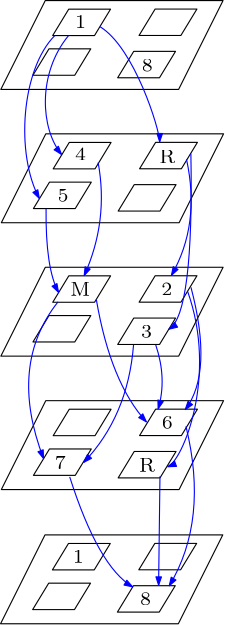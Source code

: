 <?xml version="1.0"?>
<!DOCTYPE ipe SYSTEM "ipe.dtd">
<ipe version="70218" creator="Ipe 7.2.28">
<info created="D:20241201175642" modified="D:20241201200253"/>
<ipestyle name="basic">
<symbol name="arrow/arc(spx)">
<path stroke="sym-stroke" fill="sym-stroke" pen="sym-pen">
0 0 m
-1 0.333 l
-1 -0.333 l
h
</path>
</symbol>
<symbol name="arrow/farc(spx)">
<path stroke="sym-stroke" fill="white" pen="sym-pen">
0 0 m
-1 0.333 l
-1 -0.333 l
h
</path>
</symbol>
<symbol name="arrow/ptarc(spx)">
<path stroke="sym-stroke" fill="sym-stroke" pen="sym-pen">
0 0 m
-1 0.333 l
-0.8 0 l
-1 -0.333 l
h
</path>
</symbol>
<symbol name="arrow/fptarc(spx)">
<path stroke="sym-stroke" fill="white" pen="sym-pen">
0 0 m
-1 0.333 l
-0.8 0 l
-1 -0.333 l
h
</path>
</symbol>
<symbol name="mark/circle(sx)" transformations="translations">
<path fill="sym-stroke">
0.6 0 0 0.6 0 0 e
0.4 0 0 0.4 0 0 e
</path>
</symbol>
<symbol name="mark/disk(sx)" transformations="translations">
<path fill="sym-stroke">
0.6 0 0 0.6 0 0 e
</path>
</symbol>
<symbol name="mark/fdisk(sfx)" transformations="translations">
<group>
<path fill="sym-fill">
0.5 0 0 0.5 0 0 e
</path>
<path fill="sym-stroke" fillrule="eofill">
0.6 0 0 0.6 0 0 e
0.4 0 0 0.4 0 0 e
</path>
</group>
</symbol>
<symbol name="mark/box(sx)" transformations="translations">
<path fill="sym-stroke" fillrule="eofill">
-0.6 -0.6 m
0.6 -0.6 l
0.6 0.6 l
-0.6 0.6 l
h
-0.4 -0.4 m
0.4 -0.4 l
0.4 0.4 l
-0.4 0.4 l
h
</path>
</symbol>
<symbol name="mark/square(sx)" transformations="translations">
<path fill="sym-stroke">
-0.6 -0.6 m
0.6 -0.6 l
0.6 0.6 l
-0.6 0.6 l
h
</path>
</symbol>
<symbol name="mark/fsquare(sfx)" transformations="translations">
<group>
<path fill="sym-fill">
-0.5 -0.5 m
0.5 -0.5 l
0.5 0.5 l
-0.5 0.5 l
h
</path>
<path fill="sym-stroke" fillrule="eofill">
-0.6 -0.6 m
0.6 -0.6 l
0.6 0.6 l
-0.6 0.6 l
h
-0.4 -0.4 m
0.4 -0.4 l
0.4 0.4 l
-0.4 0.4 l
h
</path>
</group>
</symbol>
<symbol name="mark/cross(sx)" transformations="translations">
<group>
<path fill="sym-stroke">
-0.43 -0.57 m
0.57 0.43 l
0.43 0.57 l
-0.57 -0.43 l
h
</path>
<path fill="sym-stroke">
-0.43 0.57 m
0.57 -0.43 l
0.43 -0.57 l
-0.57 0.43 l
h
</path>
</group>
</symbol>
<symbol name="arrow/fnormal(spx)">
<path stroke="sym-stroke" fill="white" pen="sym-pen">
0 0 m
-1 0.333 l
-1 -0.333 l
h
</path>
</symbol>
<symbol name="arrow/pointed(spx)">
<path stroke="sym-stroke" fill="sym-stroke" pen="sym-pen">
0 0 m
-1 0.333 l
-0.8 0 l
-1 -0.333 l
h
</path>
</symbol>
<symbol name="arrow/fpointed(spx)">
<path stroke="sym-stroke" fill="white" pen="sym-pen">
0 0 m
-1 0.333 l
-0.8 0 l
-1 -0.333 l
h
</path>
</symbol>
<symbol name="arrow/linear(spx)">
<path stroke="sym-stroke" pen="sym-pen">
-1 0.333 m
0 0 l
-1 -0.333 l
</path>
</symbol>
<symbol name="arrow/fdouble(spx)">
<path stroke="sym-stroke" fill="white" pen="sym-pen">
0 0 m
-1 0.333 l
-1 -0.333 l
h
-1 0 m
-2 0.333 l
-2 -0.333 l
h
</path>
</symbol>
<symbol name="arrow/double(spx)">
<path stroke="sym-stroke" fill="sym-stroke" pen="sym-pen">
0 0 m
-1 0.333 l
-1 -0.333 l
h
-1 0 m
-2 0.333 l
-2 -0.333 l
h
</path>
</symbol>
<symbol name="arrow/mid-normal(spx)">
<path stroke="sym-stroke" fill="sym-stroke" pen="sym-pen">
0.5 0 m
-0.5 0.333 l
-0.5 -0.333 l
h
</path>
</symbol>
<symbol name="arrow/mid-fnormal(spx)">
<path stroke="sym-stroke" fill="white" pen="sym-pen">
0.5 0 m
-0.5 0.333 l
-0.5 -0.333 l
h
</path>
</symbol>
<symbol name="arrow/mid-pointed(spx)">
<path stroke="sym-stroke" fill="sym-stroke" pen="sym-pen">
0.5 0 m
-0.5 0.333 l
-0.3 0 l
-0.5 -0.333 l
h
</path>
</symbol>
<symbol name="arrow/mid-fpointed(spx)">
<path stroke="sym-stroke" fill="white" pen="sym-pen">
0.5 0 m
-0.5 0.333 l
-0.3 0 l
-0.5 -0.333 l
h
</path>
</symbol>
<symbol name="arrow/mid-double(spx)">
<path stroke="sym-stroke" fill="sym-stroke" pen="sym-pen">
1 0 m
0 0.333 l
0 -0.333 l
h
0 0 m
-1 0.333 l
-1 -0.333 l
h
</path>
</symbol>
<symbol name="arrow/mid-fdouble(spx)">
<path stroke="sym-stroke" fill="white" pen="sym-pen">
1 0 m
0 0.333 l
0 -0.333 l
h
0 0 m
-1 0.333 l
-1 -0.333 l
h
</path>
</symbol>
<anglesize name="22.5 deg" value="22.5"/>
<anglesize name="30 deg" value="30"/>
<anglesize name="45 deg" value="45"/>
<anglesize name="60 deg" value="60"/>
<anglesize name="90 deg" value="90"/>
<arrowsize name="large" value="10"/>
<arrowsize name="small" value="5"/>
<arrowsize name="tiny" value="3"/>
<color name="blue" value="0 0 1"/>
<color name="brown" value="0.647 0.165 0.165"/>
<color name="darkblue" value="0 0 0.545"/>
<color name="darkcyan" value="0 0.545 0.545"/>
<color name="darkgray" value="0.663"/>
<color name="darkgreen" value="0 0.392 0"/>
<color name="darkmagenta" value="0.545 0 0.545"/>
<color name="darkorange" value="1 0.549 0"/>
<color name="darkred" value="0.545 0 0"/>
<color name="gold" value="1 0.843 0"/>
<color name="gray" value="0.745"/>
<color name="green" value="0 1 0"/>
<color name="lightblue" value="0.678 0.847 0.902"/>
<color name="lightcyan" value="0.878 1 1"/>
<color name="lightgray" value="0.827"/>
<color name="lightgreen" value="0.565 0.933 0.565"/>
<color name="lightyellow" value="1 1 0.878"/>
<color name="navy" value="0 0 0.502"/>
<color name="orange" value="1 0.647 0"/>
<color name="pink" value="1 0.753 0.796"/>
<color name="purple" value="0.627 0.125 0.941"/>
<color name="red" value="1 0 0"/>
<color name="seagreen" value="0.18 0.545 0.341"/>
<color name="turquoise" value="0.251 0.878 0.816"/>
<color name="violet" value="0.933 0.51 0.933"/>
<color name="yellow" value="1 1 0"/>
<dashstyle name="dash dot dotted" value="[4 2 1 2 1 2] 0"/>
<dashstyle name="dash dotted" value="[4 2 1 2] 0"/>
<dashstyle name="dashed" value="[4] 0"/>
<dashstyle name="dotted" value="[1 3] 0"/>
<gridsize name="10 pts (~3.5 mm)" value="10"/>
<gridsize name="14 pts (~5 mm)" value="14"/>
<gridsize name="16 pts (~6 mm)" value="16"/>
<gridsize name="20 pts (~7 mm)" value="20"/>
<gridsize name="28 pts (~10 mm)" value="28"/>
<gridsize name="32 pts (~12 mm)" value="32"/>
<gridsize name="4 pts" value="4"/>
<gridsize name="56 pts (~20 mm)" value="56"/>
<gridsize name="8 pts (~3 mm)" value="8"/>
<opacity name="10%" value="0.1"/>
<opacity name="30%" value="0.3"/>
<opacity name="50%" value="0.5"/>
<opacity name="75%" value="0.75"/>
<pen name="fat" value="1.2"/>
<pen name="heavier" value="0.8"/>
<pen name="ultrafat" value="2"/>
<symbolsize name="large" value="5"/>
<symbolsize name="small" value="2"/>
<symbolsize name="tiny" value="1.1"/>
<textsize name="Huge" value="\Huge"/>
<textsize name="LARGE" value="\LARGE"/>
<textsize name="Large" value="\Large"/>
<textsize name="footnote" value="\footnotesize"/>
<textsize name="huge" value="\huge"/>
<textsize name="large" value="\large"/>
<textsize name="script" value="\scriptsize"/>
<textsize name="small" value="\small"/>
<textsize name="tiny" value="\tiny"/>
<textstyle name="center" begin="\begin{center}" end="\end{center}"/>
<textstyle name="item" begin="\begin{itemize}\item{}" end="\end{itemize}"/>
<textstyle name="itemize" begin="\begin{itemize}" end="\end{itemize}"/>
<tiling name="falling" angle="-60" step="4" width="1"/>
<tiling name="rising" angle="30" step="4" width="1"/>
</ipestyle>
<page>
<layer name="alpha"/>
<view layers="alpha" active="alpha"/>
<path layer="alpha" stroke="black">
352 672 m
288 672 l
272 640 l
336 640 l
336 640 l
h
</path>
<path matrix="1 0 0 1 -1.16755 0.0898117" stroke="black">
343.761 668.849 m
328.71 668.849 l
322.934 659.34 l
337.986 659.34 l
h
</path>
<path matrix="1 0 0 1 -8.86844 -15.137" stroke="black">
343.761 668.849 m
328.71 668.849 l
322.934 659.34 l
337.986 659.34 l
h
</path>
<path matrix="1 0 0 1 -32.2613 0.0580414" stroke="black">
343.761 668.849 m
328.71 668.849 l
322.934 659.34 l
337.986 659.34 l
h
</path>
<path matrix="1 0 0 1 -39.3787 -14.235" stroke="black">
343.761 668.849 m
328.71 668.849 l
322.934 659.34 l
337.986 659.34 l
h
</path>
<path matrix="1 0 0 1 0.184105 -47.986" stroke="black">
352 672 m
288 672 l
272 640 l
336 640 l
336 640 l
h
</path>
<path matrix="1 0 0 1 -0.983445 -47.8961" stroke="black">
343.761 668.849 m
328.71 668.849 l
322.934 659.34 l
337.986 659.34 l
h
</path>
<path matrix="1 0 0 1 -8.68434 -63.123" stroke="black">
343.761 668.849 m
328.71 668.849 l
322.934 659.34 l
337.986 659.34 l
h
</path>
<path matrix="1 0 0 1 -32.0772 -47.9279" stroke="black">
343.761 668.849 m
328.71 668.849 l
322.934 659.34 l
337.986 659.34 l
h
</path>
<path matrix="1 0 0 1 -39.1946 -62.221" stroke="black">
343.761 668.849 m
328.71 668.849 l
322.934 659.34 l
337.986 659.34 l
h
</path>
<path matrix="1 0 0 1 0.0179221 -96.0127" stroke="black">
352 672 m
288 672 l
272 640 l
336 640 l
336 640 l
h
</path>
<path matrix="1 0 0 1 -1.14963 -95.9229" stroke="black">
343.761 668.849 m
328.71 668.849 l
322.934 659.34 l
337.986 659.34 l
h
</path>
<path matrix="1 0 0 1 -8.85052 -111.15" stroke="black">
343.761 668.849 m
328.71 668.849 l
322.934 659.34 l
337.986 659.34 l
h
</path>
<path matrix="1 0 0 1 -32.2434 -95.9547" stroke="black">
343.761 668.849 m
328.71 668.849 l
322.934 659.34 l
337.986 659.34 l
h
</path>
<path matrix="1 0 0 1 -39.3608 -110.248" stroke="black">
343.761 668.849 m
328.71 668.849 l
322.934 659.34 l
337.986 659.34 l
h
</path>
<path matrix="1 0 0 1 0.184105 -144.039" stroke="black">
352 672 m
288 672 l
272 640 l
336 640 l
336 640 l
h
</path>
<path matrix="1 0 0 1 -0.983445 -143.95" stroke="black">
343.761 668.849 m
328.71 668.849 l
322.934 659.34 l
337.986 659.34 l
h
</path>
<path matrix="1 0 0 1 -8.68434 -159.176" stroke="black">
343.761 668.849 m
328.71 668.849 l
322.934 659.34 l
337.986 659.34 l
h
</path>
<path matrix="1 0 0 1 -32.0772 -143.981" stroke="black">
343.761 668.849 m
328.71 668.849 l
322.934 659.34 l
337.986 659.34 l
h
</path>
<path matrix="1 0 0 1 -39.1946 -158.274" stroke="black">
343.761 668.849 m
328.71 668.849 l
322.934 659.34 l
337.986 659.34 l
h
</path>
<path matrix="1 0 0 1 -0.0949457 -192.359" stroke="black">
352 672 m
288 672 l
272 640 l
336 640 l
336 640 l
h
</path>
<path matrix="1 0 0 1 -1.2625 -192.269" stroke="black">
343.761 668.849 m
328.71 668.849 l
322.934 659.34 l
337.986 659.34 l
h
</path>
<path matrix="1 0 0 1 -8.96339 -207.496" stroke="black">
343.761 668.849 m
328.71 668.849 l
322.934 659.34 l
337.986 659.34 l
h
</path>
<path matrix="1 0 0 1 -32.3562 -192.301" stroke="black">
343.761 668.849 m
328.71 668.849 l
322.934 659.34 l
337.986 659.34 l
h
</path>
<path matrix="1 0 0 1 -39.4736 -206.594" stroke="black">
343.761 668.849 m
328.71 668.849 l
322.934 659.34 l
337.986 659.34 l
h
</path>
<text matrix="1 0 0 1 -1.53501 -1.79084" transformations="translations" pos="300.228 663.948" stroke="black" type="label" width="3.971" height="4.494" depth="0" valign="baseline" size="script">1</text>
<text matrix="1 0 0 1 22.5134 -17.5248" transformations="translations" pos="300.228 663.948" stroke="black" type="label" width="3.971" height="4.494" depth="0" valign="baseline" size="script">8</text>
<text matrix="1 0 0 1 -1.53507 -49.5041" transformations="translations" pos="300.228 663.948" stroke="black" type="label" width="3.971" height="4.494" depth="0" valign="baseline" size="script">4</text>
<text matrix="1 0 0 1 -7.80302 -64.3425" transformations="translations" pos="300.228 663.948" stroke="black" type="label" width="3.971" height="4.494" depth="0" valign="baseline" size="script">5</text>
<text matrix="1 0 0 1 28.7813 -50.5275" transformations="translations" pos="300.228 663.948" stroke="black" type="label" width="5.784" height="4.765" depth="0" valign="baseline" size="script">R</text>
<text matrix="1 0 0 1 -3.198 -98.2406" transformations="translations" pos="300.228 663.948" stroke="black" type="label" width="7.168" height="4.765" depth="0" valign="baseline" size="script">M</text>
<text matrix="1 0 0 1 29.5488 -98.1132" transformations="translations" pos="300.228 663.948" stroke="black" type="label" width="3.971" height="4.494" depth="0" valign="baseline" size="script">2</text>
<text matrix="1 0 0 1 22.2575 -113.335" transformations="translations" pos="300.228 663.948" stroke="black" type="label" width="3.971" height="4.494" depth="0" valign="baseline" size="script">3</text>
<text matrix="1 0 0 1 29.6767 -146.082" transformations="translations" pos="300.228 663.948" stroke="black" type="label" width="3.971" height="4.494" depth="0" valign="baseline" size="script">6</text>
<text matrix="1 0 0 1 21.49 -161.56" transformations="translations" pos="300.228 663.948" stroke="black" type="label" width="5.784" height="4.765" depth="0" valign="baseline" size="script">R</text>
<text matrix="1 0 0 1 -8.84576 -160.606" transformations="translations" pos="300.228 663.948" stroke="black" type="label" width="3.971" height="4.494" depth="0" valign="baseline" size="script">7</text>
<text matrix="1 0 0 1 -2.30263 -194.307" transformations="translations" pos="300.228 663.948" stroke="black" type="label" width="3.971" height="4.494" depth="0" valign="baseline" size="script">1</text>
<text matrix="1 0 0 1 21.8737 -209.657" transformations="translations" pos="300.228 663.948" stroke="black" type="label" width="3.971" height="4.494" depth="0" valign="baseline" size="script">8</text>
<path stroke="blue" arrow="normal/tiny">
296.328 659.324 m
285.104 645.638
286.285 625.748
293.867 616.591 c
</path>
<path stroke="blue" arrow="normal/tiny">
291.467 659.436 m
279.341 647.233
277.219 616.765
285.859 600.774 c
</path>
<path stroke="blue" arrow="normal/tiny">
307.673 662.611 m
320.103 655.107
329.198 625.473
329.198 621.153 c
</path>
<path stroke="blue" arrow="normal/tiny">
288.289 597.079 m
288.062 575.63
292.761 566.99 c
</path>
<path stroke="blue" arrow="normal/tiny">
307.042 613.667 m
310.882 592.695
302.021 573.002 c
</path>
<path stroke="blue" arrow="normal/tiny">
338.846 614.849 m
343.966 591.415
333.43 573.1 c
</path>
<path stroke="blue" arrow="normal/tiny">
340.421 616.916 m
341.504 559.217
332.544 553.703 c
</path>
<path stroke="blue" arrow="normal/tiny">
292.605 563.545 m
274.488 540.702
287.386 507.126 c
</path>
<path stroke="blue" arrow="normal/tiny">
319.78 547.988 m
317.713 522.289
301.86 505.748 c
</path>
<path stroke="blue" arrow="normal/tiny">
327.756 548.087 m
331.891 535.779
328.642 525.046 c
</path>
<path stroke="blue" arrow="normal/tiny">
306.39 564.333 m
311.51 534.4
324.408 520.32 c
</path>
<path stroke="blue" arrow="normal/tiny">
340.458 568.764 m
348.532 538.044
338.39 524.751 c
</path>
<path stroke="blue" arrow="normal/tiny">
339.178 567.484 m
350.304 536.665
337.307 506.142
332.088 504.172 c
</path>
<path stroke="blue" arrow="normal/tiny">
338.647 518.732 m
346.918 484.959
332.641 461.328 c
</path>
<path stroke="blue" arrow="normal/tiny">
329.293 500.713 m
328.801 461.525 l
</path>
<path stroke="blue" arrow="normal/tiny">
296.801 500.517 m
307.139 468.122
319.447 460.934 c
</path>
</page>
</ipe>
